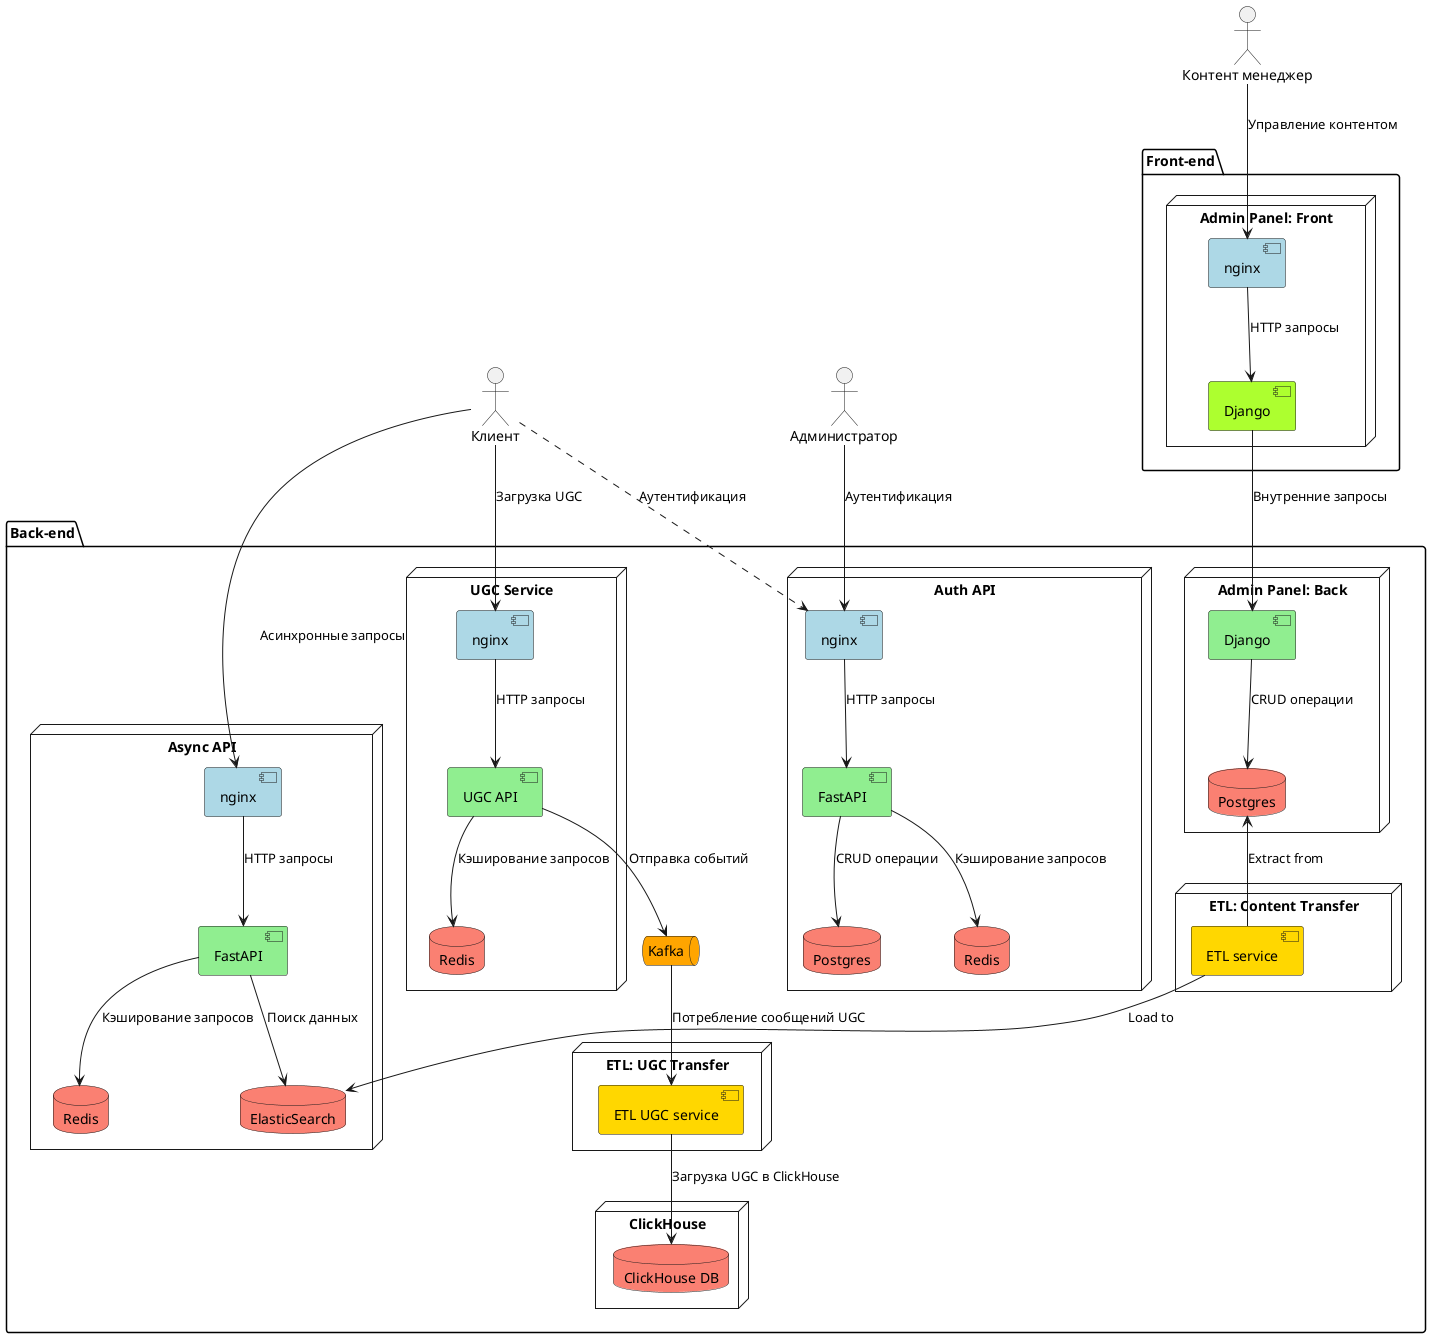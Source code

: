 @startuml
actor Клиент as client
actor "Контент менеджер" as content_manager
actor Администратор as admin

package "Front-end" {
    node "Admin Panel: Front" {
        component nginx as admin_nginx #LightBlue
        component Django as admin_engine #GreenYellow

        admin_nginx --> admin_engine : "HTTP запросы"
    }
}

package "Back-end" {
    node "Async API" {
        component nginx as async_nginx #LightBlue
        component FastAPI as async_engine #LightGreen
        database ElasticSearch as async_db #Salmon
        database Redis as async_cache #Salmon

        async_nginx --> async_engine : "HTTP запросы"
        async_engine --> async_cache : "Кэширование запросов"
        async_engine --> async_db : "Поиск данных"
    }

    node "Admin Panel: Back" {
        component Django as admin_engine_back #LightGreen
        database Postgres as admin_db #Salmon

        admin_engine --> admin_engine_back : "Внутренние запросы"
        admin_engine_back --> admin_db : "CRUD операции"
    }

    node "ETL: Content Transfer" {
        component "ETL service" as etl_content_transfer #Gold
    }

    node "UGC Service" {
        component nginx as ugc_nginx #LightBlue
        component "UGC API" as ugc_api #LightGreen
        database "Redis" as ugc_cache #Salmon

        ugc_nginx --> ugc_api : "HTTP запросы"
        ugc_api --> ugc_cache : "Кэширование запросов"
    }

    queue "Kafka" as kafka #Orange

    node "ClickHouse" {
        database "ClickHouse DB" as clickhouse_db #Salmon
    }

    node "ETL: UGC Transfer" {
        component "ETL UGC service" as etl_ugc_transfer #Gold
    }

    node "Auth API" {
        component nginx as auth_nginx #LightBlue
        component FastAPI as auth_engine #LightGreen
        database Postgres as auth_db #Salmon
        database Redis as auth_cache #Salmon

        auth_nginx --> auth_engine : "HTTP запросы"
        auth_engine --> auth_db : "CRUD операции"
        auth_engine --> auth_cache : "Кэширование запросов"
    }
}

client ..> auth_nginx : "Аутентификация"
client --> async_nginx : "Асинхронные запросы"
admin --> auth_nginx : "Аутентификация"
content_manager --> admin_nginx : "Управление контентом"

client --> ugc_nginx: "Загрузка UGC"
ugc_api --> kafka : "Отправка событий"

kafka --> etl_ugc_transfer : "Потребление сообщений UGC"
etl_ugc_transfer --> clickhouse_db : "Загрузка UGC в ClickHouse"

etl_content_transfer -up-> admin_db : "Extract from"
etl_content_transfer -down-> async_db : "Load to"

skinparam componentStyle ellipse
@enduml